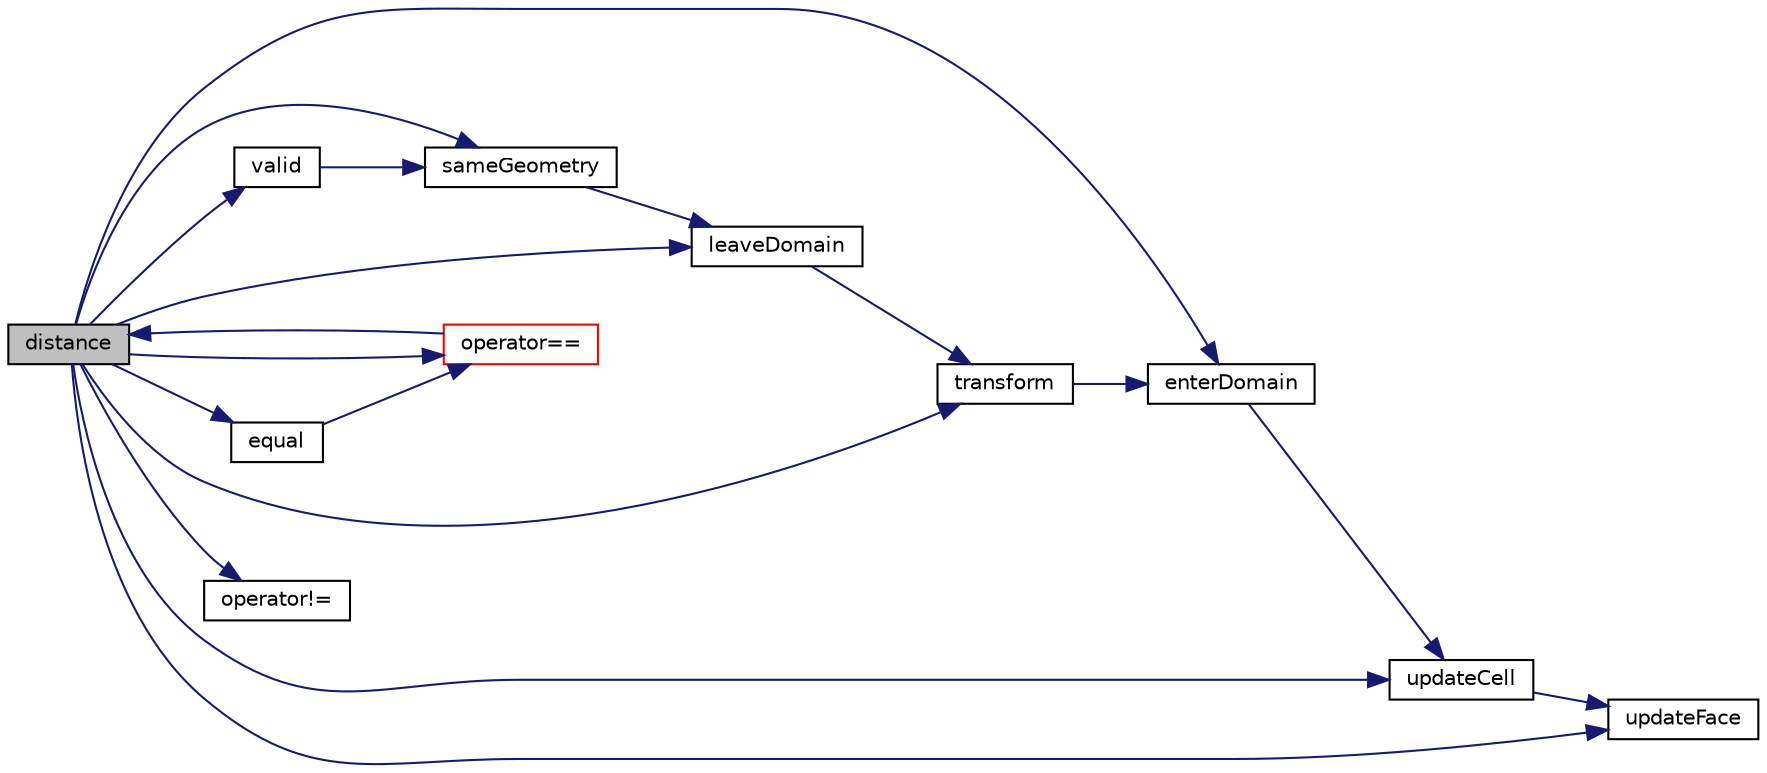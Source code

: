 digraph "distance"
{
  bgcolor="transparent";
  edge [fontname="Helvetica",fontsize="10",labelfontname="Helvetica",labelfontsize="10"];
  node [fontname="Helvetica",fontsize="10",shape=record];
  rankdir="LR";
  Node12 [label="distance",height=0.2,width=0.4,color="black", fillcolor="grey75", style="filled", fontcolor="black"];
  Node12 -> Node13 [color="midnightblue",fontsize="10",style="solid",fontname="Helvetica"];
  Node13 [label="enterDomain",height=0.2,width=0.4,color="black",URL="$a26269.html#a30e56f2d774aeb55f5bab9973ba1c96c",tooltip="Reverse of leaveDomain. "];
  Node13 -> Node14 [color="midnightblue",fontsize="10",style="solid",fontname="Helvetica"];
  Node14 [label="updateCell",height=0.2,width=0.4,color="black",URL="$a26269.html#a360cc4aa4a644da99220efc2174c05e1",tooltip="Influence of neighbouring face. "];
  Node14 -> Node15 [color="midnightblue",fontsize="10",style="solid",fontname="Helvetica"];
  Node15 [label="updateFace",height=0.2,width=0.4,color="black",URL="$a26269.html#a533d1f36ca4f66c713e704b8ca8738df",tooltip="Influence of neighbouring cell. "];
  Node12 -> Node16 [color="midnightblue",fontsize="10",style="solid",fontname="Helvetica"];
  Node16 [label="equal",height=0.2,width=0.4,color="black",URL="$a26269.html#a82e2f1b950fa3fb96031aef89997c5f6",tooltip="Same (like operator==) "];
  Node16 -> Node17 [color="midnightblue",fontsize="10",style="solid",fontname="Helvetica"];
  Node17 [label="operator==",height=0.2,width=0.4,color="red",URL="$a26269.html#ab0727769a3044e903864a6d6d35e581c"];
  Node17 -> Node12 [color="midnightblue",fontsize="10",style="solid",fontname="Helvetica"];
  Node12 -> Node19 [color="midnightblue",fontsize="10",style="solid",fontname="Helvetica"];
  Node19 [label="leaveDomain",height=0.2,width=0.4,color="black",URL="$a26269.html#ad715df4ee5b3ac336b4c7ef6fc1c4970",tooltip="Convert any absolute coordinates into relative to (patch)face. "];
  Node19 -> Node20 [color="midnightblue",fontsize="10",style="solid",fontname="Helvetica"];
  Node20 [label="transform",height=0.2,width=0.4,color="black",URL="$a26269.html#a1d0884150bd9803c4d28ebaecce97692",tooltip="Apply rotation matrix to any coordinates. "];
  Node20 -> Node13 [color="midnightblue",fontsize="10",style="solid",fontname="Helvetica"];
  Node12 -> Node21 [color="midnightblue",fontsize="10",style="solid",fontname="Helvetica"];
  Node21 [label="operator!=",height=0.2,width=0.4,color="black",URL="$a26269.html#ab1865324449a25da5a2268c717e77c1e"];
  Node12 -> Node17 [color="midnightblue",fontsize="10",style="solid",fontname="Helvetica"];
  Node12 -> Node22 [color="midnightblue",fontsize="10",style="solid",fontname="Helvetica"];
  Node22 [label="sameGeometry",height=0.2,width=0.4,color="black",URL="$a26269.html#a78ba7129a81b79c19fda094a56950f52",tooltip="Check for identical geometrical data. Used for cyclics checking. "];
  Node22 -> Node19 [color="midnightblue",fontsize="10",style="solid",fontname="Helvetica"];
  Node12 -> Node20 [color="midnightblue",fontsize="10",style="solid",fontname="Helvetica"];
  Node12 -> Node14 [color="midnightblue",fontsize="10",style="solid",fontname="Helvetica"];
  Node12 -> Node15 [color="midnightblue",fontsize="10",style="solid",fontname="Helvetica"];
  Node12 -> Node23 [color="midnightblue",fontsize="10",style="solid",fontname="Helvetica"];
  Node23 [label="valid",height=0.2,width=0.4,color="black",URL="$a26269.html#aa4ad85c1548bba1f67ef9566c82f7baa",tooltip="Check whether origin has been changed at all or. "];
  Node23 -> Node22 [color="midnightblue",fontsize="10",style="solid",fontname="Helvetica"];
}

